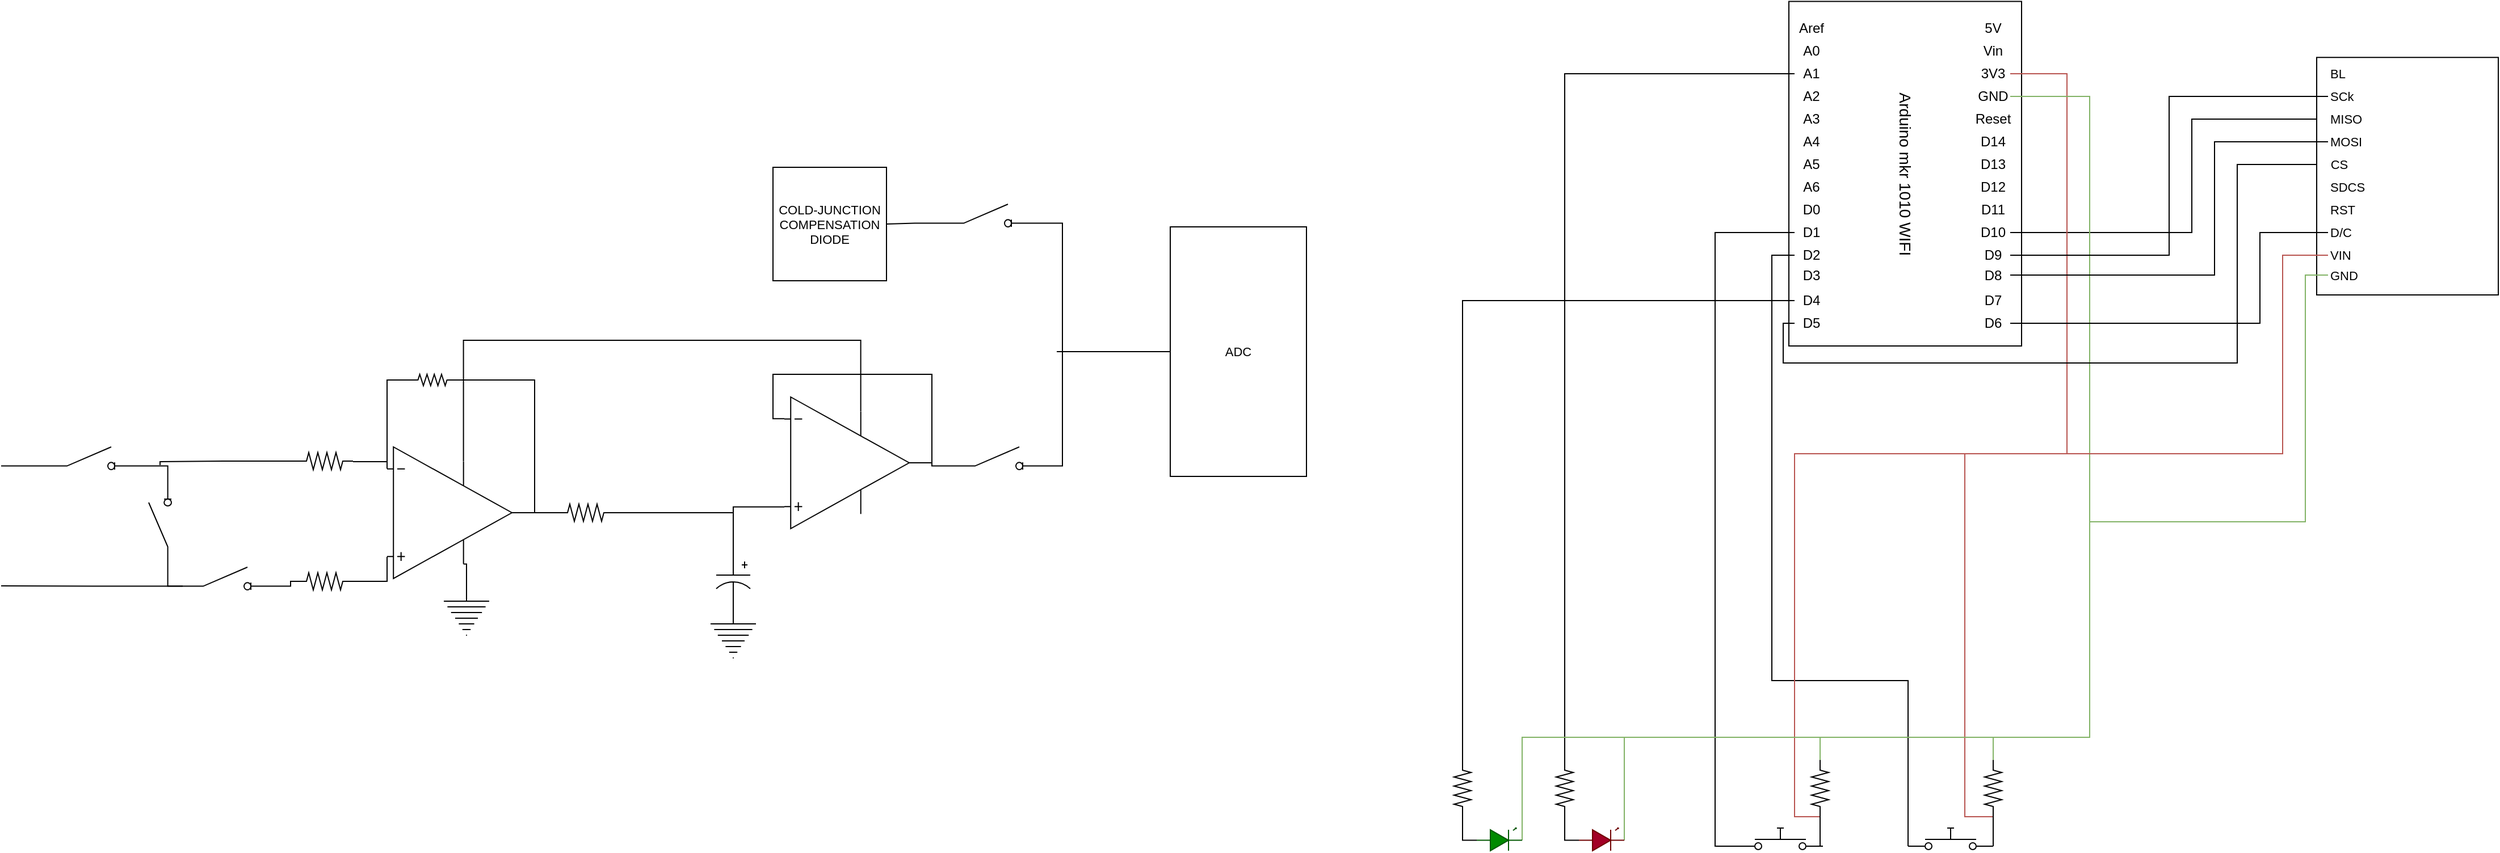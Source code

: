 <mxfile version="24.5.4" type="github">
  <diagram name="Página-1" id="5d95kLvl6dGAR32-FWxD">
    <mxGraphModel dx="2443" dy="603" grid="1" gridSize="10" guides="1" tooltips="1" connect="1" arrows="1" fold="1" page="1" pageScale="1" pageWidth="1169" pageHeight="827" math="0" shadow="0">
      <root>
        <mxCell id="0" />
        <mxCell id="1" parent="0" />
        <mxCell id="rR53AWfGrKb5a4v8AFu8-1" value="&lt;font style=&quot;font-size: 14px;&quot;&gt;Arduino mkr 1010 WIFI&lt;/font&gt;" style="rounded=0;whiteSpace=wrap;html=1;rotation=90;" parent="1" vertex="1">
          <mxGeometry x="425.63" y="70.63" width="303.75" height="205" as="geometry" />
        </mxCell>
        <mxCell id="rR53AWfGrKb5a4v8AFu8-4" value="Aref" style="text;html=1;align=center;verticalAlign=middle;whiteSpace=wrap;rounded=0;" parent="1" vertex="1">
          <mxGeometry x="480" y="40" width="30" height="10" as="geometry" />
        </mxCell>
        <mxCell id="rR53AWfGrKb5a4v8AFu8-6" value="A0" style="text;html=1;align=center;verticalAlign=middle;whiteSpace=wrap;rounded=0;" parent="1" vertex="1">
          <mxGeometry x="480" y="60" width="30" height="10" as="geometry" />
        </mxCell>
        <mxCell id="rR53AWfGrKb5a4v8AFu8-9" value="A1" style="text;html=1;align=center;verticalAlign=middle;whiteSpace=wrap;rounded=0;" parent="1" vertex="1">
          <mxGeometry x="480" y="80" width="30" height="10" as="geometry" />
        </mxCell>
        <mxCell id="rR53AWfGrKb5a4v8AFu8-10" value="A2" style="text;html=1;align=center;verticalAlign=middle;whiteSpace=wrap;rounded=0;" parent="1" vertex="1">
          <mxGeometry x="480" y="100" width="30" height="10" as="geometry" />
        </mxCell>
        <mxCell id="rR53AWfGrKb5a4v8AFu8-11" value="A3" style="text;html=1;align=center;verticalAlign=middle;whiteSpace=wrap;rounded=0;" parent="1" vertex="1">
          <mxGeometry x="480" y="120" width="30" height="10" as="geometry" />
        </mxCell>
        <mxCell id="rR53AWfGrKb5a4v8AFu8-12" value="A4" style="text;html=1;align=center;verticalAlign=middle;whiteSpace=wrap;rounded=0;" parent="1" vertex="1">
          <mxGeometry x="480" y="140" width="30" height="10" as="geometry" />
        </mxCell>
        <mxCell id="rR53AWfGrKb5a4v8AFu8-13" value="A5" style="text;html=1;align=center;verticalAlign=middle;whiteSpace=wrap;rounded=0;" parent="1" vertex="1">
          <mxGeometry x="480" y="160" width="30" height="10" as="geometry" />
        </mxCell>
        <mxCell id="rR53AWfGrKb5a4v8AFu8-14" value="A6" style="text;html=1;align=center;verticalAlign=middle;whiteSpace=wrap;rounded=0;" parent="1" vertex="1">
          <mxGeometry x="480" y="180" width="30" height="10" as="geometry" />
        </mxCell>
        <mxCell id="rR53AWfGrKb5a4v8AFu8-15" value="D0" style="text;html=1;align=center;verticalAlign=middle;whiteSpace=wrap;rounded=0;" parent="1" vertex="1">
          <mxGeometry x="480" y="200" width="30" height="10" as="geometry" />
        </mxCell>
        <mxCell id="rR53AWfGrKb5a4v8AFu8-16" value="D1" style="text;html=1;align=center;verticalAlign=middle;whiteSpace=wrap;rounded=0;" parent="1" vertex="1">
          <mxGeometry x="480" y="220" width="30" height="10" as="geometry" />
        </mxCell>
        <mxCell id="rR53AWfGrKb5a4v8AFu8-17" value="D4" style="text;html=1;align=center;verticalAlign=middle;whiteSpace=wrap;rounded=0;" parent="1" vertex="1">
          <mxGeometry x="480" y="280" width="30" height="10" as="geometry" />
        </mxCell>
        <mxCell id="_qbUHxkLgN3xC-jLI9oE-16" style="edgeStyle=orthogonalEdgeStyle;rounded=0;orthogonalLoop=1;jettySize=auto;html=1;exitX=0;exitY=0.5;exitDx=0;exitDy=0;entryX=0;entryY=0.8;entryDx=0;entryDy=0;strokeColor=default;align=center;verticalAlign=middle;fontFamily=Helvetica;fontSize=11;fontColor=default;labelBackgroundColor=default;endArrow=none;endFill=0;" edge="1" parent="1" source="rR53AWfGrKb5a4v8AFu8-16" target="_qbUHxkLgN3xC-jLI9oE-8">
          <mxGeometry relative="1" as="geometry" />
        </mxCell>
        <mxCell id="rR53AWfGrKb5a4v8AFu8-18" value="D2" style="text;html=1;align=center;verticalAlign=middle;whiteSpace=wrap;rounded=0;" parent="1" vertex="1">
          <mxGeometry x="480" y="240" width="30" height="10" as="geometry" />
        </mxCell>
        <mxCell id="rR53AWfGrKb5a4v8AFu8-19" value="D3" style="text;html=1;align=center;verticalAlign=middle;whiteSpace=wrap;rounded=0;" parent="1" vertex="1">
          <mxGeometry x="480" y="257.5" width="30" height="10" as="geometry" />
        </mxCell>
        <mxCell id="rR53AWfGrKb5a4v8AFu8-22" value="D5" style="text;html=1;align=center;verticalAlign=middle;whiteSpace=wrap;rounded=0;" parent="1" vertex="1">
          <mxGeometry x="480" y="300" width="30" height="10" as="geometry" />
        </mxCell>
        <mxCell id="rR53AWfGrKb5a4v8AFu8-23" value="5V" style="text;html=1;align=center;verticalAlign=middle;whiteSpace=wrap;rounded=0;" parent="1" vertex="1">
          <mxGeometry x="640" y="40" width="30" height="10" as="geometry" />
        </mxCell>
        <mxCell id="rR53AWfGrKb5a4v8AFu8-24" value="Vin" style="text;html=1;align=center;verticalAlign=middle;whiteSpace=wrap;rounded=0;" parent="1" vertex="1">
          <mxGeometry x="640" y="60" width="30" height="10" as="geometry" />
        </mxCell>
        <mxCell id="_qbUHxkLgN3xC-jLI9oE-14" style="edgeStyle=orthogonalEdgeStyle;rounded=0;orthogonalLoop=1;jettySize=auto;html=1;exitX=1;exitY=0.5;exitDx=0;exitDy=0;strokeColor=#b85450;align=center;verticalAlign=middle;fontFamily=Helvetica;fontSize=11;fontColor=default;labelBackgroundColor=default;endArrow=none;endFill=0;fillColor=#f8cecc;" edge="1" parent="1" source="rR53AWfGrKb5a4v8AFu8-25">
          <mxGeometry relative="1" as="geometry">
            <mxPoint x="720" y="120" as="targetPoint" />
            <Array as="points">
              <mxPoint x="720" y="85" />
            </Array>
          </mxGeometry>
        </mxCell>
        <mxCell id="rR53AWfGrKb5a4v8AFu8-25" value="3V3" style="text;html=1;align=center;verticalAlign=middle;whiteSpace=wrap;rounded=0;" parent="1" vertex="1">
          <mxGeometry x="640" y="80" width="30" height="10" as="geometry" />
        </mxCell>
        <mxCell id="rR53AWfGrKb5a4v8AFu8-26" value="GND" style="text;html=1;align=center;verticalAlign=middle;whiteSpace=wrap;rounded=0;" parent="1" vertex="1">
          <mxGeometry x="640" y="100" width="30" height="10" as="geometry" />
        </mxCell>
        <mxCell id="rR53AWfGrKb5a4v8AFu8-27" value="Reset" style="text;html=1;align=center;verticalAlign=middle;whiteSpace=wrap;rounded=0;" parent="1" vertex="1">
          <mxGeometry x="640" y="120" width="30" height="10" as="geometry" />
        </mxCell>
        <mxCell id="rR53AWfGrKb5a4v8AFu8-28" value="D14" style="text;html=1;align=center;verticalAlign=middle;whiteSpace=wrap;rounded=0;" parent="1" vertex="1">
          <mxGeometry x="640" y="140" width="30" height="10" as="geometry" />
        </mxCell>
        <mxCell id="rR53AWfGrKb5a4v8AFu8-29" value="D13" style="text;html=1;align=center;verticalAlign=middle;whiteSpace=wrap;rounded=0;" parent="1" vertex="1">
          <mxGeometry x="640" y="160" width="30" height="10" as="geometry" />
        </mxCell>
        <mxCell id="rR53AWfGrKb5a4v8AFu8-30" value="D12" style="text;html=1;align=center;verticalAlign=middle;whiteSpace=wrap;rounded=0;" parent="1" vertex="1">
          <mxGeometry x="640" y="180" width="30" height="10" as="geometry" />
        </mxCell>
        <mxCell id="rR53AWfGrKb5a4v8AFu8-31" value="D11" style="text;html=1;align=center;verticalAlign=middle;whiteSpace=wrap;rounded=0;" parent="1" vertex="1">
          <mxGeometry x="640" y="200" width="30" height="10" as="geometry" />
        </mxCell>
        <mxCell id="_qbUHxkLgN3xC-jLI9oE-62" style="edgeStyle=orthogonalEdgeStyle;rounded=0;orthogonalLoop=1;jettySize=auto;html=1;exitX=1;exitY=0.5;exitDx=0;exitDy=0;entryX=0;entryY=0.5;entryDx=0;entryDy=0;strokeColor=default;align=center;verticalAlign=middle;fontFamily=Helvetica;fontSize=11;fontColor=default;labelBackgroundColor=default;endArrow=none;endFill=0;" edge="1" parent="1" source="rR53AWfGrKb5a4v8AFu8-32" target="_qbUHxkLgN3xC-jLI9oE-49">
          <mxGeometry relative="1" as="geometry">
            <Array as="points">
              <mxPoint x="830" y="225" />
              <mxPoint x="830" y="125" />
            </Array>
          </mxGeometry>
        </mxCell>
        <mxCell id="rR53AWfGrKb5a4v8AFu8-32" value="D10" style="text;html=1;align=center;verticalAlign=middle;whiteSpace=wrap;rounded=0;" parent="1" vertex="1">
          <mxGeometry x="640" y="220" width="30" height="10" as="geometry" />
        </mxCell>
        <mxCell id="rR53AWfGrKb5a4v8AFu8-34" value="D9" style="text;html=1;align=center;verticalAlign=middle;whiteSpace=wrap;rounded=0;" parent="1" vertex="1">
          <mxGeometry x="640" y="240" width="30" height="10" as="geometry" />
        </mxCell>
        <mxCell id="rR53AWfGrKb5a4v8AFu8-35" value="D6" style="text;html=1;align=center;verticalAlign=middle;whiteSpace=wrap;rounded=0;" parent="1" vertex="1">
          <mxGeometry x="640" y="300" width="30" height="10" as="geometry" />
        </mxCell>
        <mxCell id="rR53AWfGrKb5a4v8AFu8-36" value="D7" style="text;html=1;align=center;verticalAlign=middle;whiteSpace=wrap;rounded=0;" parent="1" vertex="1">
          <mxGeometry x="640" y="280" width="30" height="10" as="geometry" />
        </mxCell>
        <mxCell id="rR53AWfGrKb5a4v8AFu8-37" value="D8" style="text;html=1;align=center;verticalAlign=middle;whiteSpace=wrap;rounded=0;" parent="1" vertex="1">
          <mxGeometry x="640" y="257.5" width="30" height="10" as="geometry" />
        </mxCell>
        <mxCell id="_qbUHxkLgN3xC-jLI9oE-17" style="edgeStyle=orthogonalEdgeStyle;rounded=0;orthogonalLoop=1;jettySize=auto;html=1;exitX=0;exitY=0.8;exitDx=0;exitDy=0;entryX=0;entryY=0.5;entryDx=0;entryDy=0;strokeColor=default;align=center;verticalAlign=middle;fontFamily=Helvetica;fontSize=11;fontColor=default;labelBackgroundColor=default;endArrow=none;endFill=0;" edge="1" parent="1" source="_qbUHxkLgN3xC-jLI9oE-2" target="rR53AWfGrKb5a4v8AFu8-18">
          <mxGeometry relative="1" as="geometry">
            <Array as="points">
              <mxPoint x="580" y="620" />
              <mxPoint x="460" y="620" />
              <mxPoint x="460" y="245" />
            </Array>
          </mxGeometry>
        </mxCell>
        <mxCell id="_qbUHxkLgN3xC-jLI9oE-2" value="" style="html=1;shape=mxgraph.electrical.electro-mechanical.pushbutton;aspect=fixed;elSwitchState=off;" vertex="1" parent="1">
          <mxGeometry x="580" y="750" width="75" height="20" as="geometry" />
        </mxCell>
        <mxCell id="_qbUHxkLgN3xC-jLI9oE-12" style="edgeStyle=orthogonalEdgeStyle;rounded=0;orthogonalLoop=1;jettySize=auto;html=1;exitX=0;exitY=0.5;exitDx=0;exitDy=0;exitPerimeter=0;strokeColor=#82b366;align=center;verticalAlign=middle;fontFamily=Helvetica;fontSize=11;fontColor=default;labelBackgroundColor=default;endArrow=none;endFill=0;fillColor=#d5e8d4;" edge="1" parent="1" source="_qbUHxkLgN3xC-jLI9oE-3">
          <mxGeometry relative="1" as="geometry">
            <mxPoint x="655" y="670" as="targetPoint" />
          </mxGeometry>
        </mxCell>
        <mxCell id="_qbUHxkLgN3xC-jLI9oE-15" style="edgeStyle=orthogonalEdgeStyle;rounded=0;orthogonalLoop=1;jettySize=auto;html=1;exitX=1;exitY=0.5;exitDx=0;exitDy=0;exitPerimeter=0;strokeColor=#b85450;align=center;verticalAlign=middle;fontFamily=Helvetica;fontSize=11;fontColor=default;labelBackgroundColor=default;endArrow=none;endFill=0;fillColor=#f8cecc;" edge="1" parent="1" source="_qbUHxkLgN3xC-jLI9oE-3">
          <mxGeometry relative="1" as="geometry">
            <mxPoint x="620" y="420" as="targetPoint" />
            <Array as="points">
              <mxPoint x="630" y="740" />
              <mxPoint x="630" y="420" />
            </Array>
          </mxGeometry>
        </mxCell>
        <mxCell id="_qbUHxkLgN3xC-jLI9oE-3" value="" style="pointerEvents=1;verticalLabelPosition=bottom;shadow=0;dashed=0;align=center;html=1;verticalAlign=top;shape=mxgraph.electrical.resistors.resistor_2;direction=south;" vertex="1" parent="1">
          <mxGeometry x="647.5" y="690" width="15" height="50" as="geometry" />
        </mxCell>
        <mxCell id="_qbUHxkLgN3xC-jLI9oE-4" style="edgeStyle=orthogonalEdgeStyle;rounded=0;orthogonalLoop=1;jettySize=auto;html=1;exitX=1;exitY=0.8;exitDx=0;exitDy=0;entryX=1;entryY=0.5;entryDx=0;entryDy=0;entryPerimeter=0;endArrow=none;endFill=0;" edge="1" parent="1" source="_qbUHxkLgN3xC-jLI9oE-2" target="_qbUHxkLgN3xC-jLI9oE-3">
          <mxGeometry relative="1" as="geometry" />
        </mxCell>
        <mxCell id="_qbUHxkLgN3xC-jLI9oE-5" style="edgeStyle=orthogonalEdgeStyle;rounded=0;orthogonalLoop=1;jettySize=auto;html=1;exitX=1;exitY=0.5;exitDx=0;exitDy=0;strokeColor=#82b366;align=center;verticalAlign=middle;fontFamily=Helvetica;fontSize=11;fontColor=default;labelBackgroundColor=default;endArrow=none;endFill=0;fillColor=#d5e8d4;entryX=0;entryY=0.5;entryDx=0;entryDy=0;entryPerimeter=0;" edge="1" parent="1" source="rR53AWfGrKb5a4v8AFu8-26" target="_qbUHxkLgN3xC-jLI9oE-9">
          <mxGeometry relative="1" as="geometry">
            <mxPoint x="655" y="700" as="targetPoint" />
            <Array as="points">
              <mxPoint x="740" y="105" />
              <mxPoint x="740" y="670" />
              <mxPoint x="503" y="670" />
            </Array>
          </mxGeometry>
        </mxCell>
        <mxCell id="_qbUHxkLgN3xC-jLI9oE-8" value="" style="html=1;shape=mxgraph.electrical.electro-mechanical.pushbutton;aspect=fixed;elSwitchState=off;" vertex="1" parent="1">
          <mxGeometry x="430" y="750" width="75" height="20" as="geometry" />
        </mxCell>
        <mxCell id="_qbUHxkLgN3xC-jLI9oE-13" style="edgeStyle=orthogonalEdgeStyle;rounded=0;orthogonalLoop=1;jettySize=auto;html=1;exitX=1;exitY=0.5;exitDx=0;exitDy=0;exitPerimeter=0;strokeColor=#b85450;align=center;verticalAlign=middle;fontFamily=Helvetica;fontSize=11;fontColor=default;labelBackgroundColor=default;endArrow=none;endFill=0;fillColor=#f8cecc;" edge="1" parent="1" source="_qbUHxkLgN3xC-jLI9oE-9">
          <mxGeometry relative="1" as="geometry">
            <mxPoint x="720" y="120" as="targetPoint" />
            <Array as="points">
              <mxPoint x="480" y="740" />
              <mxPoint x="480" y="420" />
              <mxPoint x="720" y="420" />
            </Array>
          </mxGeometry>
        </mxCell>
        <mxCell id="_qbUHxkLgN3xC-jLI9oE-9" value="" style="pointerEvents=1;verticalLabelPosition=bottom;shadow=0;dashed=0;align=center;html=1;verticalAlign=top;shape=mxgraph.electrical.resistors.resistor_2;direction=south;" vertex="1" parent="1">
          <mxGeometry x="495" y="690" width="15" height="50" as="geometry" />
        </mxCell>
        <mxCell id="_qbUHxkLgN3xC-jLI9oE-10" style="edgeStyle=orthogonalEdgeStyle;rounded=0;orthogonalLoop=1;jettySize=auto;html=1;exitX=1;exitY=0.8;exitDx=0;exitDy=0;entryX=1;entryY=0.5;entryDx=0;entryDy=0;entryPerimeter=0;endArrow=none;endFill=0;" edge="1" parent="1" source="_qbUHxkLgN3xC-jLI9oE-8" target="_qbUHxkLgN3xC-jLI9oE-9">
          <mxGeometry relative="1" as="geometry" />
        </mxCell>
        <mxCell id="_qbUHxkLgN3xC-jLI9oE-21" style="edgeStyle=orthogonalEdgeStyle;rounded=0;orthogonalLoop=1;jettySize=auto;html=1;exitX=1;exitY=0.54;exitDx=0;exitDy=0;exitPerimeter=0;strokeColor=#82b366;align=center;verticalAlign=middle;fontFamily=Helvetica;fontSize=11;fontColor=default;labelBackgroundColor=default;endArrow=none;endFill=0;fillColor=#d5e8d4;" edge="1" parent="1" source="_qbUHxkLgN3xC-jLI9oE-18">
          <mxGeometry relative="1" as="geometry">
            <mxPoint x="510" y="670" as="targetPoint" />
            <Array as="points">
              <mxPoint x="330" y="670" />
            </Array>
          </mxGeometry>
        </mxCell>
        <mxCell id="_qbUHxkLgN3xC-jLI9oE-18" value="" style="verticalLabelPosition=bottom;shadow=0;dashed=0;align=center;html=1;verticalAlign=top;shape=mxgraph.electrical.opto_electronics.led_1;pointerEvents=1;fontFamily=Helvetica;fontSize=11;fontColor=#ffffff;labelBackgroundColor=default;fillColor=#a20025;strokeColor=#6F0000;" vertex="1" parent="1">
          <mxGeometry x="290" y="750" width="40" height="20" as="geometry" />
        </mxCell>
        <mxCell id="_qbUHxkLgN3xC-jLI9oE-19" value="" style="pointerEvents=1;verticalLabelPosition=bottom;shadow=0;dashed=0;align=center;html=1;verticalAlign=top;shape=mxgraph.electrical.resistors.resistor_2;direction=south;" vertex="1" parent="1">
          <mxGeometry x="270" y="690" width="15" height="50" as="geometry" />
        </mxCell>
        <mxCell id="_qbUHxkLgN3xC-jLI9oE-20" style="edgeStyle=orthogonalEdgeStyle;rounded=0;orthogonalLoop=1;jettySize=auto;html=1;exitX=0;exitY=0.54;exitDx=0;exitDy=0;exitPerimeter=0;entryX=1;entryY=0.5;entryDx=0;entryDy=0;entryPerimeter=0;strokeColor=default;align=center;verticalAlign=middle;fontFamily=Helvetica;fontSize=11;fontColor=default;labelBackgroundColor=default;endArrow=none;endFill=0;" edge="1" parent="1" source="_qbUHxkLgN3xC-jLI9oE-18" target="_qbUHxkLgN3xC-jLI9oE-19">
          <mxGeometry relative="1" as="geometry" />
        </mxCell>
        <mxCell id="_qbUHxkLgN3xC-jLI9oE-22" style="edgeStyle=orthogonalEdgeStyle;rounded=0;orthogonalLoop=1;jettySize=auto;html=1;exitX=0;exitY=0.5;exitDx=0;exitDy=0;entryX=0;entryY=0.5;entryDx=0;entryDy=0;entryPerimeter=0;strokeColor=default;align=center;verticalAlign=middle;fontFamily=Helvetica;fontSize=11;fontColor=default;labelBackgroundColor=default;endArrow=none;endFill=0;" edge="1" parent="1" source="rR53AWfGrKb5a4v8AFu8-9" target="_qbUHxkLgN3xC-jLI9oE-19">
          <mxGeometry relative="1" as="geometry" />
        </mxCell>
        <mxCell id="_qbUHxkLgN3xC-jLI9oE-26" style="edgeStyle=orthogonalEdgeStyle;rounded=0;orthogonalLoop=1;jettySize=auto;html=1;exitX=1;exitY=0.54;exitDx=0;exitDy=0;exitPerimeter=0;strokeColor=#82b366;align=center;verticalAlign=middle;fontFamily=Helvetica;fontSize=11;fontColor=default;labelBackgroundColor=default;endArrow=none;endFill=0;fillColor=#d5e8d4;" edge="1" parent="1" source="_qbUHxkLgN3xC-jLI9oE-23">
          <mxGeometry relative="1" as="geometry">
            <mxPoint x="330" y="670" as="targetPoint" />
            <Array as="points">
              <mxPoint x="240" y="670" />
            </Array>
          </mxGeometry>
        </mxCell>
        <mxCell id="_qbUHxkLgN3xC-jLI9oE-23" value="" style="verticalLabelPosition=bottom;shadow=0;dashed=0;align=center;html=1;verticalAlign=top;shape=mxgraph.electrical.opto_electronics.led_1;pointerEvents=1;fontFamily=Helvetica;fontSize=11;fontColor=#ffffff;labelBackgroundColor=default;fillColor=#008a00;strokeColor=#005700;" vertex="1" parent="1">
          <mxGeometry x="200" y="750" width="40" height="20" as="geometry" />
        </mxCell>
        <mxCell id="_qbUHxkLgN3xC-jLI9oE-27" style="edgeStyle=orthogonalEdgeStyle;rounded=0;orthogonalLoop=1;jettySize=auto;html=1;exitX=0;exitY=0.5;exitDx=0;exitDy=0;exitPerimeter=0;entryX=0;entryY=0.5;entryDx=0;entryDy=0;strokeColor=default;align=center;verticalAlign=middle;fontFamily=Helvetica;fontSize=11;fontColor=default;labelBackgroundColor=default;endArrow=none;endFill=0;" edge="1" parent="1" source="_qbUHxkLgN3xC-jLI9oE-24" target="rR53AWfGrKb5a4v8AFu8-17">
          <mxGeometry relative="1" as="geometry">
            <Array as="points">
              <mxPoint x="187" y="285" />
            </Array>
          </mxGeometry>
        </mxCell>
        <mxCell id="_qbUHxkLgN3xC-jLI9oE-24" value="" style="pointerEvents=1;verticalLabelPosition=bottom;shadow=0;dashed=0;align=center;html=1;verticalAlign=top;shape=mxgraph.electrical.resistors.resistor_2;direction=south;" vertex="1" parent="1">
          <mxGeometry x="180" y="690" width="15" height="50" as="geometry" />
        </mxCell>
        <mxCell id="_qbUHxkLgN3xC-jLI9oE-25" style="edgeStyle=orthogonalEdgeStyle;rounded=0;orthogonalLoop=1;jettySize=auto;html=1;exitX=0;exitY=0.54;exitDx=0;exitDy=0;exitPerimeter=0;entryX=1;entryY=0.5;entryDx=0;entryDy=0;entryPerimeter=0;strokeColor=default;align=center;verticalAlign=middle;fontFamily=Helvetica;fontSize=11;fontColor=default;labelBackgroundColor=default;endArrow=none;endFill=0;" edge="1" parent="1" source="_qbUHxkLgN3xC-jLI9oE-23" target="_qbUHxkLgN3xC-jLI9oE-24">
          <mxGeometry relative="1" as="geometry" />
        </mxCell>
        <mxCell id="_qbUHxkLgN3xC-jLI9oE-28" value="" style="rounded=0;whiteSpace=wrap;html=1;fontFamily=Helvetica;fontSize=11;fontColor=default;labelBackgroundColor=default;align=left;" vertex="1" parent="1">
          <mxGeometry x="940" y="70.63" width="160" height="209.37" as="geometry" />
        </mxCell>
        <mxCell id="_qbUHxkLgN3xC-jLI9oE-29" value="BL" style="text;html=1;align=left;verticalAlign=middle;whiteSpace=wrap;rounded=0;fontFamily=Helvetica;fontSize=11;fontColor=default;labelBackgroundColor=default;" vertex="1" parent="1">
          <mxGeometry x="950" y="80" width="40" height="10" as="geometry" />
        </mxCell>
        <mxCell id="_qbUHxkLgN3xC-jLI9oE-65" style="edgeStyle=orthogonalEdgeStyle;rounded=0;orthogonalLoop=1;jettySize=auto;html=1;exitX=0;exitY=0.5;exitDx=0;exitDy=0;entryX=1;entryY=0.5;entryDx=0;entryDy=0;strokeColor=default;align=center;verticalAlign=middle;fontFamily=Helvetica;fontSize=11;fontColor=default;labelBackgroundColor=default;endArrow=none;endFill=0;" edge="1" parent="1" source="_qbUHxkLgN3xC-jLI9oE-45" target="rR53AWfGrKb5a4v8AFu8-35">
          <mxGeometry relative="1" as="geometry">
            <Array as="points">
              <mxPoint x="890" y="225" />
              <mxPoint x="890" y="305" />
            </Array>
          </mxGeometry>
        </mxCell>
        <mxCell id="_qbUHxkLgN3xC-jLI9oE-45" value="D/C" style="text;html=1;align=left;verticalAlign=middle;whiteSpace=wrap;rounded=0;fontFamily=Helvetica;fontSize=11;fontColor=default;labelBackgroundColor=default;" vertex="1" parent="1">
          <mxGeometry x="950" y="220" width="40" height="10" as="geometry" />
        </mxCell>
        <mxCell id="_qbUHxkLgN3xC-jLI9oE-64" style="edgeStyle=orthogonalEdgeStyle;rounded=0;orthogonalLoop=1;jettySize=auto;html=1;exitX=0;exitY=0.5;exitDx=0;exitDy=0;entryX=0;entryY=0.5;entryDx=0;entryDy=0;strokeColor=default;align=center;verticalAlign=middle;fontFamily=Helvetica;fontSize=11;fontColor=default;labelBackgroundColor=default;endArrow=none;endFill=0;" edge="1" parent="1" source="_qbUHxkLgN3xC-jLI9oE-46" target="rR53AWfGrKb5a4v8AFu8-22">
          <mxGeometry relative="1" as="geometry">
            <Array as="points">
              <mxPoint x="870" y="165" />
              <mxPoint x="870" y="340" />
              <mxPoint x="470" y="340" />
              <mxPoint x="470" y="305" />
            </Array>
          </mxGeometry>
        </mxCell>
        <mxCell id="_qbUHxkLgN3xC-jLI9oE-46" value="CS" style="text;html=1;align=center;verticalAlign=middle;whiteSpace=wrap;rounded=0;fontFamily=Helvetica;fontSize=11;fontColor=default;labelBackgroundColor=default;" vertex="1" parent="1">
          <mxGeometry x="940" y="160" width="40" height="10" as="geometry" />
        </mxCell>
        <mxCell id="_qbUHxkLgN3xC-jLI9oE-61" style="edgeStyle=orthogonalEdgeStyle;rounded=0;orthogonalLoop=1;jettySize=auto;html=1;exitX=0;exitY=0.5;exitDx=0;exitDy=0;entryX=1;entryY=0.5;entryDx=0;entryDy=0;strokeColor=default;align=center;verticalAlign=middle;fontFamily=Helvetica;fontSize=11;fontColor=default;labelBackgroundColor=default;endArrow=none;endFill=0;" edge="1" parent="1" source="_qbUHxkLgN3xC-jLI9oE-47" target="rR53AWfGrKb5a4v8AFu8-34">
          <mxGeometry relative="1" as="geometry" />
        </mxCell>
        <mxCell id="_qbUHxkLgN3xC-jLI9oE-47" value="SCk" style="text;html=1;align=left;verticalAlign=middle;whiteSpace=wrap;rounded=0;fontFamily=Helvetica;fontSize=11;fontColor=default;labelBackgroundColor=default;" vertex="1" parent="1">
          <mxGeometry x="950" y="100" width="40" height="10" as="geometry" />
        </mxCell>
        <mxCell id="_qbUHxkLgN3xC-jLI9oE-66" style="edgeStyle=orthogonalEdgeStyle;rounded=0;orthogonalLoop=1;jettySize=auto;html=1;exitX=0;exitY=0.5;exitDx=0;exitDy=0;strokeColor=#b85450;align=center;verticalAlign=middle;fontFamily=Helvetica;fontSize=11;fontColor=default;labelBackgroundColor=default;endArrow=none;endFill=0;fillColor=#f8cecc;" edge="1" parent="1" source="_qbUHxkLgN3xC-jLI9oE-48">
          <mxGeometry relative="1" as="geometry">
            <mxPoint x="720" y="420" as="targetPoint" />
            <Array as="points">
              <mxPoint x="910" y="245" />
              <mxPoint x="910" y="420" />
            </Array>
          </mxGeometry>
        </mxCell>
        <mxCell id="_qbUHxkLgN3xC-jLI9oE-48" value="VIN" style="text;html=1;align=left;verticalAlign=middle;whiteSpace=wrap;rounded=0;fontFamily=Helvetica;fontSize=11;fontColor=default;labelBackgroundColor=default;" vertex="1" parent="1">
          <mxGeometry x="950" y="240" width="40" height="10" as="geometry" />
        </mxCell>
        <mxCell id="_qbUHxkLgN3xC-jLI9oE-49" value="MISO" style="text;html=1;align=left;verticalAlign=middle;whiteSpace=wrap;rounded=0;fontFamily=Helvetica;fontSize=11;fontColor=default;labelBackgroundColor=default;" vertex="1" parent="1">
          <mxGeometry x="950" y="120" width="40" height="10" as="geometry" />
        </mxCell>
        <mxCell id="_qbUHxkLgN3xC-jLI9oE-67" style="edgeStyle=orthogonalEdgeStyle;rounded=0;orthogonalLoop=1;jettySize=auto;html=1;exitX=0;exitY=0.5;exitDx=0;exitDy=0;strokeColor=#82b366;align=center;verticalAlign=middle;fontFamily=Helvetica;fontSize=11;fontColor=default;labelBackgroundColor=default;endArrow=none;endFill=0;fillColor=#d5e8d4;" edge="1" parent="1" source="_qbUHxkLgN3xC-jLI9oE-50">
          <mxGeometry relative="1" as="geometry">
            <mxPoint x="740" y="480" as="targetPoint" />
            <Array as="points">
              <mxPoint x="930" y="263" />
              <mxPoint x="930" y="480" />
            </Array>
          </mxGeometry>
        </mxCell>
        <mxCell id="_qbUHxkLgN3xC-jLI9oE-50" value="GND" style="text;html=1;align=left;verticalAlign=middle;whiteSpace=wrap;rounded=0;fontFamily=Helvetica;fontSize=11;fontColor=default;labelBackgroundColor=default;" vertex="1" parent="1">
          <mxGeometry x="950" y="257.5" width="40" height="10" as="geometry" />
        </mxCell>
        <mxCell id="_qbUHxkLgN3xC-jLI9oE-63" style="edgeStyle=orthogonalEdgeStyle;rounded=0;orthogonalLoop=1;jettySize=auto;html=1;exitX=0;exitY=0.5;exitDx=0;exitDy=0;entryX=1;entryY=0.5;entryDx=0;entryDy=0;strokeColor=default;align=center;verticalAlign=middle;fontFamily=Helvetica;fontSize=11;fontColor=default;labelBackgroundColor=default;endArrow=none;endFill=0;" edge="1" parent="1" source="_qbUHxkLgN3xC-jLI9oE-51" target="rR53AWfGrKb5a4v8AFu8-37">
          <mxGeometry relative="1" as="geometry">
            <Array as="points">
              <mxPoint x="850" y="145" />
              <mxPoint x="850" y="263" />
            </Array>
          </mxGeometry>
        </mxCell>
        <mxCell id="_qbUHxkLgN3xC-jLI9oE-51" value="MOSI" style="text;html=1;align=left;verticalAlign=middle;whiteSpace=wrap;rounded=0;fontFamily=Helvetica;fontSize=11;fontColor=default;labelBackgroundColor=default;" vertex="1" parent="1">
          <mxGeometry x="950" y="140" width="40" height="10" as="geometry" />
        </mxCell>
        <mxCell id="_qbUHxkLgN3xC-jLI9oE-52" value="SDCS" style="text;html=1;align=left;verticalAlign=middle;whiteSpace=wrap;rounded=0;fontFamily=Helvetica;fontSize=11;fontColor=default;labelBackgroundColor=default;" vertex="1" parent="1">
          <mxGeometry x="950" y="180" width="40" height="10" as="geometry" />
        </mxCell>
        <mxCell id="_qbUHxkLgN3xC-jLI9oE-53" value="RST" style="text;html=1;align=left;verticalAlign=middle;whiteSpace=wrap;rounded=0;fontFamily=Helvetica;fontSize=11;fontColor=default;labelBackgroundColor=default;" vertex="1" parent="1">
          <mxGeometry x="950" y="200" width="40" height="10" as="geometry" />
        </mxCell>
        <mxCell id="_qbUHxkLgN3xC-jLI9oE-186" style="edgeStyle=orthogonalEdgeStyle;rounded=0;orthogonalLoop=1;jettySize=auto;html=1;exitX=1;exitY=0.84;exitDx=0;exitDy=0;entryX=1;entryY=0.84;entryDx=0;entryDy=0;strokeColor=default;align=center;verticalAlign=middle;fontFamily=Helvetica;fontSize=11;fontColor=default;labelBackgroundColor=default;endArrow=none;endFill=0;" edge="1" parent="1" source="_qbUHxkLgN3xC-jLI9oE-181" target="_qbUHxkLgN3xC-jLI9oE-185">
          <mxGeometry relative="1" as="geometry">
            <Array as="points">
              <mxPoint x="-953" y="431" />
            </Array>
          </mxGeometry>
        </mxCell>
        <mxCell id="_qbUHxkLgN3xC-jLI9oE-191" style="edgeStyle=orthogonalEdgeStyle;rounded=0;orthogonalLoop=1;jettySize=auto;html=1;exitX=0;exitY=0.84;exitDx=0;exitDy=0;strokeColor=default;align=center;verticalAlign=middle;fontFamily=Helvetica;fontSize=11;fontColor=default;labelBackgroundColor=default;endArrow=none;endFill=0;" edge="1" parent="1" source="_qbUHxkLgN3xC-jLI9oE-181">
          <mxGeometry relative="1" as="geometry">
            <mxPoint x="-1100" y="430.762" as="targetPoint" />
          </mxGeometry>
        </mxCell>
        <mxCell id="_qbUHxkLgN3xC-jLI9oE-181" value="" style="html=1;shape=mxgraph.electrical.electro-mechanical.switchDisconnector;aspect=fixed;elSwitchState=off;fontFamily=Helvetica;fontSize=11;fontColor=default;labelBackgroundColor=default;" vertex="1" parent="1">
          <mxGeometry x="-1060" y="414" width="75" height="20" as="geometry" />
        </mxCell>
        <mxCell id="_qbUHxkLgN3xC-jLI9oE-190" style="edgeStyle=orthogonalEdgeStyle;rounded=0;orthogonalLoop=1;jettySize=auto;html=1;exitX=0;exitY=0.84;exitDx=0;exitDy=0;strokeColor=default;align=center;verticalAlign=middle;fontFamily=Helvetica;fontSize=11;fontColor=default;labelBackgroundColor=default;endArrow=none;endFill=0;" edge="1" parent="1" source="_qbUHxkLgN3xC-jLI9oE-182">
          <mxGeometry relative="1" as="geometry">
            <mxPoint x="-1100" y="536.476" as="targetPoint" />
          </mxGeometry>
        </mxCell>
        <mxCell id="_qbUHxkLgN3xC-jLI9oE-194" style="edgeStyle=orthogonalEdgeStyle;rounded=0;orthogonalLoop=1;jettySize=auto;html=1;exitX=1;exitY=0.84;exitDx=0;exitDy=0;strokeColor=default;align=center;verticalAlign=middle;fontFamily=Helvetica;fontSize=11;fontColor=default;labelBackgroundColor=default;endArrow=none;endFill=0;" edge="1" parent="1" source="_qbUHxkLgN3xC-jLI9oE-182" target="_qbUHxkLgN3xC-jLI9oE-188">
          <mxGeometry relative="1" as="geometry" />
        </mxCell>
        <mxCell id="_qbUHxkLgN3xC-jLI9oE-182" value="" style="html=1;shape=mxgraph.electrical.electro-mechanical.switchDisconnector;aspect=fixed;elSwitchState=off;fontFamily=Helvetica;fontSize=11;fontColor=default;labelBackgroundColor=default;" vertex="1" parent="1">
          <mxGeometry x="-940" y="520" width="75" height="20" as="geometry" />
        </mxCell>
        <mxCell id="_qbUHxkLgN3xC-jLI9oE-189" style="edgeStyle=orthogonalEdgeStyle;rounded=0;orthogonalLoop=1;jettySize=auto;html=1;exitX=0;exitY=0.84;exitDx=0;exitDy=0;entryX=0;entryY=0.84;entryDx=0;entryDy=0;strokeColor=default;align=center;verticalAlign=middle;fontFamily=Helvetica;fontSize=11;fontColor=default;labelBackgroundColor=default;endArrow=none;endFill=0;" edge="1" parent="1" source="_qbUHxkLgN3xC-jLI9oE-185" target="_qbUHxkLgN3xC-jLI9oE-182">
          <mxGeometry relative="1" as="geometry">
            <Array as="points">
              <mxPoint x="-953" y="537" />
            </Array>
          </mxGeometry>
        </mxCell>
        <mxCell id="_qbUHxkLgN3xC-jLI9oE-185" value="" style="html=1;shape=mxgraph.electrical.electro-mechanical.switchDisconnector;aspect=fixed;elSwitchState=off;fontFamily=Helvetica;fontSize=11;fontColor=default;labelBackgroundColor=default;direction=north;" vertex="1" parent="1">
          <mxGeometry x="-970" y="445" width="20" height="75" as="geometry" />
        </mxCell>
        <mxCell id="_qbUHxkLgN3xC-jLI9oE-188" value="" style="pointerEvents=1;verticalLabelPosition=bottom;shadow=0;dashed=0;align=center;html=1;verticalAlign=top;shape=mxgraph.electrical.resistors.resistor_2;direction=west;" vertex="1" parent="1">
          <mxGeometry x="-840" y="525" width="50" height="15" as="geometry" />
        </mxCell>
        <mxCell id="_qbUHxkLgN3xC-jLI9oE-197" style="edgeStyle=orthogonalEdgeStyle;rounded=0;orthogonalLoop=1;jettySize=auto;html=1;exitX=1;exitY=0.5;exitDx=0;exitDy=0;exitPerimeter=0;strokeColor=default;align=center;verticalAlign=middle;fontFamily=Helvetica;fontSize=11;fontColor=default;labelBackgroundColor=default;endArrow=none;endFill=0;" edge="1" parent="1" source="_qbUHxkLgN3xC-jLI9oE-195">
          <mxGeometry relative="1" as="geometry">
            <mxPoint x="-960" y="430" as="targetPoint" />
            <Array as="points">
              <mxPoint x="-904" y="427" />
              <mxPoint x="-950" y="427" />
            </Array>
          </mxGeometry>
        </mxCell>
        <mxCell id="_qbUHxkLgN3xC-jLI9oE-195" value="" style="pointerEvents=1;verticalLabelPosition=bottom;shadow=0;dashed=0;align=center;html=1;verticalAlign=top;shape=mxgraph.electrical.resistors.resistor_2;direction=west;" vertex="1" parent="1">
          <mxGeometry x="-840" y="419" width="50" height="15" as="geometry" />
        </mxCell>
        <mxCell id="_qbUHxkLgN3xC-jLI9oE-198" value="" style="verticalLabelPosition=bottom;shadow=0;dashed=0;align=center;html=1;verticalAlign=top;shape=mxgraph.electrical.abstract.operational_amp_1;fontFamily=Helvetica;fontSize=11;fontColor=default;labelBackgroundColor=default;" vertex="1" parent="1">
          <mxGeometry x="-760" y="414" width="110" height="116" as="geometry" />
        </mxCell>
        <mxCell id="_qbUHxkLgN3xC-jLI9oE-199" style="edgeStyle=orthogonalEdgeStyle;rounded=0;orthogonalLoop=1;jettySize=auto;html=1;entryX=0;entryY=0.165;entryDx=0;entryDy=0;entryPerimeter=0;strokeColor=default;align=center;verticalAlign=middle;fontFamily=Helvetica;fontSize=11;fontColor=default;labelBackgroundColor=default;endArrow=none;endFill=0;" edge="1" parent="1" target="_qbUHxkLgN3xC-jLI9oE-198">
          <mxGeometry relative="1" as="geometry">
            <mxPoint x="-790" y="427" as="sourcePoint" />
            <Array as="points">
              <mxPoint x="-760" y="427" />
            </Array>
          </mxGeometry>
        </mxCell>
        <mxCell id="_qbUHxkLgN3xC-jLI9oE-200" style="edgeStyle=orthogonalEdgeStyle;rounded=0;orthogonalLoop=1;jettySize=auto;html=1;exitX=0;exitY=0.5;exitDx=0;exitDy=0;exitPerimeter=0;entryX=0;entryY=0.835;entryDx=0;entryDy=0;entryPerimeter=0;strokeColor=default;align=center;verticalAlign=middle;fontFamily=Helvetica;fontSize=11;fontColor=default;labelBackgroundColor=default;endArrow=none;endFill=0;" edge="1" parent="1" source="_qbUHxkLgN3xC-jLI9oE-188" target="_qbUHxkLgN3xC-jLI9oE-198">
          <mxGeometry relative="1" as="geometry" />
        </mxCell>
        <mxCell id="_qbUHxkLgN3xC-jLI9oE-201" value="" style="pointerEvents=1;verticalLabelPosition=bottom;shadow=0;dashed=0;align=center;html=1;verticalAlign=top;shape=mxgraph.electrical.signal_sources.protective_earth;fontFamily=Helvetica;fontSize=11;fontColor=default;labelBackgroundColor=default;" vertex="1" parent="1">
          <mxGeometry x="-710" y="540" width="40" height="40" as="geometry" />
        </mxCell>
        <mxCell id="_qbUHxkLgN3xC-jLI9oE-202" style="edgeStyle=orthogonalEdgeStyle;rounded=0;orthogonalLoop=1;jettySize=auto;html=1;exitX=0.612;exitY=0.89;exitDx=0;exitDy=0;exitPerimeter=0;entryX=0.5;entryY=0;entryDx=0;entryDy=0;entryPerimeter=0;strokeColor=default;align=center;verticalAlign=middle;fontFamily=Helvetica;fontSize=11;fontColor=default;labelBackgroundColor=default;endArrow=none;endFill=0;" edge="1" parent="1" source="_qbUHxkLgN3xC-jLI9oE-198" target="_qbUHxkLgN3xC-jLI9oE-201">
          <mxGeometry relative="1" as="geometry" />
        </mxCell>
        <mxCell id="_qbUHxkLgN3xC-jLI9oE-204" value="" style="pointerEvents=1;verticalLabelPosition=bottom;shadow=0;dashed=0;align=center;html=1;verticalAlign=top;shape=mxgraph.electrical.resistors.resistor_2;fontFamily=Helvetica;fontSize=11;fontColor=default;labelBackgroundColor=default;" vertex="1" parent="1">
          <mxGeometry x="-740" y="350" width="40" height="10" as="geometry" />
        </mxCell>
        <mxCell id="_qbUHxkLgN3xC-jLI9oE-205" style="edgeStyle=orthogonalEdgeStyle;rounded=0;orthogonalLoop=1;jettySize=auto;html=1;exitX=0;exitY=0.165;exitDx=0;exitDy=0;exitPerimeter=0;entryX=0;entryY=0.5;entryDx=0;entryDy=0;entryPerimeter=0;strokeColor=default;align=center;verticalAlign=middle;fontFamily=Helvetica;fontSize=11;fontColor=default;labelBackgroundColor=default;endArrow=none;endFill=0;" edge="1" parent="1" source="_qbUHxkLgN3xC-jLI9oE-198" target="_qbUHxkLgN3xC-jLI9oE-204">
          <mxGeometry relative="1" as="geometry">
            <Array as="points">
              <mxPoint x="-760" y="355" />
            </Array>
          </mxGeometry>
        </mxCell>
        <mxCell id="_qbUHxkLgN3xC-jLI9oE-206" style="edgeStyle=orthogonalEdgeStyle;rounded=0;orthogonalLoop=1;jettySize=auto;html=1;exitX=1;exitY=0.5;exitDx=0;exitDy=0;exitPerimeter=0;entryX=1;entryY=0.5;entryDx=0;entryDy=0;entryPerimeter=0;strokeColor=default;align=center;verticalAlign=middle;fontFamily=Helvetica;fontSize=11;fontColor=default;labelBackgroundColor=default;endArrow=none;endFill=0;" edge="1" parent="1" source="_qbUHxkLgN3xC-jLI9oE-198" target="_qbUHxkLgN3xC-jLI9oE-204">
          <mxGeometry relative="1" as="geometry" />
        </mxCell>
        <mxCell id="_qbUHxkLgN3xC-jLI9oE-209" style="edgeStyle=orthogonalEdgeStyle;rounded=0;orthogonalLoop=1;jettySize=auto;html=1;exitX=0;exitY=0.5;exitDx=0;exitDy=0;exitPerimeter=0;strokeColor=default;align=center;verticalAlign=middle;fontFamily=Helvetica;fontSize=11;fontColor=default;labelBackgroundColor=default;endArrow=none;endFill=0;" edge="1" parent="1" source="_qbUHxkLgN3xC-jLI9oE-207" target="_qbUHxkLgN3xC-jLI9oE-210">
          <mxGeometry relative="1" as="geometry">
            <mxPoint x="-530" y="472.0" as="targetPoint" />
          </mxGeometry>
        </mxCell>
        <mxCell id="_qbUHxkLgN3xC-jLI9oE-207" value="" style="pointerEvents=1;verticalLabelPosition=bottom;shadow=0;dashed=0;align=center;html=1;verticalAlign=top;shape=mxgraph.electrical.resistors.resistor_2;direction=west;" vertex="1" parent="1">
          <mxGeometry x="-610" y="464.5" width="50" height="15" as="geometry" />
        </mxCell>
        <mxCell id="_qbUHxkLgN3xC-jLI9oE-208" style="edgeStyle=orthogonalEdgeStyle;rounded=0;orthogonalLoop=1;jettySize=auto;html=1;exitX=1;exitY=0.5;exitDx=0;exitDy=0;exitPerimeter=0;entryX=1;entryY=0.5;entryDx=0;entryDy=0;entryPerimeter=0;strokeColor=default;align=center;verticalAlign=middle;fontFamily=Helvetica;fontSize=11;fontColor=default;labelBackgroundColor=default;endArrow=none;endFill=0;" edge="1" parent="1" source="_qbUHxkLgN3xC-jLI9oE-198" target="_qbUHxkLgN3xC-jLI9oE-207">
          <mxGeometry relative="1" as="geometry" />
        </mxCell>
        <mxCell id="_qbUHxkLgN3xC-jLI9oE-210" value="" style="pointerEvents=1;verticalLabelPosition=bottom;shadow=0;dashed=0;align=center;html=1;verticalAlign=top;shape=mxgraph.electrical.capacitors.capacitor_3;fontFamily=Helvetica;fontSize=11;fontColor=default;labelBackgroundColor=default;direction=south;" vertex="1" parent="1">
          <mxGeometry x="-470" y="500" width="30" height="60" as="geometry" />
        </mxCell>
        <mxCell id="_qbUHxkLgN3xC-jLI9oE-211" value="" style="pointerEvents=1;verticalLabelPosition=bottom;shadow=0;dashed=0;align=center;html=1;verticalAlign=top;shape=mxgraph.electrical.signal_sources.protective_earth;fontFamily=Helvetica;fontSize=11;fontColor=default;labelBackgroundColor=default;" vertex="1" parent="1">
          <mxGeometry x="-475" y="560" width="40" height="40" as="geometry" />
        </mxCell>
        <mxCell id="_qbUHxkLgN3xC-jLI9oE-217" style="edgeStyle=orthogonalEdgeStyle;rounded=0;orthogonalLoop=1;jettySize=auto;html=1;exitX=1;exitY=0.5;exitDx=0;exitDy=0;exitPerimeter=0;entryX=0;entryY=0.84;entryDx=0;entryDy=0;strokeColor=default;align=center;verticalAlign=middle;fontFamily=Helvetica;fontSize=11;fontColor=default;labelBackgroundColor=default;endArrow=none;endFill=0;" edge="1" parent="1" source="_qbUHxkLgN3xC-jLI9oE-212" target="_qbUHxkLgN3xC-jLI9oE-216">
          <mxGeometry relative="1" as="geometry" />
        </mxCell>
        <mxCell id="_qbUHxkLgN3xC-jLI9oE-212" value="" style="verticalLabelPosition=bottom;shadow=0;dashed=0;align=center;html=1;verticalAlign=top;shape=mxgraph.electrical.abstract.operational_amp_1;fontFamily=Helvetica;fontSize=11;fontColor=default;labelBackgroundColor=default;" vertex="1" parent="1">
          <mxGeometry x="-410" y="370" width="110" height="116" as="geometry" />
        </mxCell>
        <mxCell id="_qbUHxkLgN3xC-jLI9oE-213" style="edgeStyle=orthogonalEdgeStyle;rounded=0;orthogonalLoop=1;jettySize=auto;html=1;exitX=0;exitY=0.835;exitDx=0;exitDy=0;exitPerimeter=0;entryX=0;entryY=0.5;entryDx=0;entryDy=0;entryPerimeter=0;strokeColor=default;align=center;verticalAlign=middle;fontFamily=Helvetica;fontSize=11;fontColor=default;labelBackgroundColor=default;endArrow=none;endFill=0;" edge="1" parent="1" source="_qbUHxkLgN3xC-jLI9oE-212" target="_qbUHxkLgN3xC-jLI9oE-210">
          <mxGeometry relative="1" as="geometry" />
        </mxCell>
        <mxCell id="_qbUHxkLgN3xC-jLI9oE-214" style="edgeStyle=orthogonalEdgeStyle;rounded=0;orthogonalLoop=1;jettySize=auto;html=1;exitX=1;exitY=0.5;exitDx=0;exitDy=0;exitPerimeter=0;entryX=0;entryY=0.165;entryDx=0;entryDy=0;entryPerimeter=0;strokeColor=default;align=center;verticalAlign=middle;fontFamily=Helvetica;fontSize=11;fontColor=default;labelBackgroundColor=default;endArrow=none;endFill=0;" edge="1" parent="1" source="_qbUHxkLgN3xC-jLI9oE-212" target="_qbUHxkLgN3xC-jLI9oE-212">
          <mxGeometry relative="1" as="geometry">
            <Array as="points">
              <mxPoint x="-280" y="428" />
              <mxPoint x="-280" y="350" />
              <mxPoint x="-420" y="350" />
              <mxPoint x="-420" y="389" />
            </Array>
          </mxGeometry>
        </mxCell>
        <mxCell id="_qbUHxkLgN3xC-jLI9oE-215" style="edgeStyle=orthogonalEdgeStyle;rounded=0;orthogonalLoop=1;jettySize=auto;html=1;exitX=0.612;exitY=0.11;exitDx=0;exitDy=0;exitPerimeter=0;entryX=0.612;entryY=0.11;entryDx=0;entryDy=0;entryPerimeter=0;strokeColor=default;align=center;verticalAlign=middle;fontFamily=Helvetica;fontSize=11;fontColor=default;labelBackgroundColor=default;endArrow=none;endFill=0;" edge="1" parent="1" source="_qbUHxkLgN3xC-jLI9oE-198" target="_qbUHxkLgN3xC-jLI9oE-212">
          <mxGeometry relative="1" as="geometry">
            <Array as="points">
              <mxPoint x="-693" y="320" />
              <mxPoint x="-343" y="320" />
            </Array>
          </mxGeometry>
        </mxCell>
        <mxCell id="_qbUHxkLgN3xC-jLI9oE-216" value="" style="html=1;shape=mxgraph.electrical.electro-mechanical.switchDisconnector;aspect=fixed;elSwitchState=off;fontFamily=Helvetica;fontSize=11;fontColor=default;labelBackgroundColor=default;" vertex="1" parent="1">
          <mxGeometry x="-260" y="414" width="75" height="20" as="geometry" />
        </mxCell>
        <mxCell id="_qbUHxkLgN3xC-jLI9oE-221" style="edgeStyle=orthogonalEdgeStyle;rounded=0;orthogonalLoop=1;jettySize=auto;html=1;exitX=1;exitY=0.84;exitDx=0;exitDy=0;entryX=1;entryY=0.84;entryDx=0;entryDy=0;strokeColor=default;align=center;verticalAlign=middle;fontFamily=Helvetica;fontSize=11;fontColor=default;labelBackgroundColor=default;endArrow=none;endFill=0;" edge="1" parent="1" source="_qbUHxkLgN3xC-jLI9oE-219" target="_qbUHxkLgN3xC-jLI9oE-216">
          <mxGeometry relative="1" as="geometry" />
        </mxCell>
        <mxCell id="_qbUHxkLgN3xC-jLI9oE-223" style="edgeStyle=orthogonalEdgeStyle;rounded=0;orthogonalLoop=1;jettySize=auto;html=1;exitX=0;exitY=0.84;exitDx=0;exitDy=0;entryX=1;entryY=0.5;entryDx=0;entryDy=0;strokeColor=default;align=center;verticalAlign=middle;fontFamily=Helvetica;fontSize=11;fontColor=default;labelBackgroundColor=default;endArrow=none;endFill=0;" edge="1" parent="1" source="_qbUHxkLgN3xC-jLI9oE-219" target="_qbUHxkLgN3xC-jLI9oE-222">
          <mxGeometry relative="1" as="geometry" />
        </mxCell>
        <mxCell id="_qbUHxkLgN3xC-jLI9oE-219" value="" style="html=1;shape=mxgraph.electrical.electro-mechanical.switchDisconnector;aspect=fixed;elSwitchState=off;fontFamily=Helvetica;fontSize=11;fontColor=default;labelBackgroundColor=default;" vertex="1" parent="1">
          <mxGeometry x="-270" y="200" width="75" height="20" as="geometry" />
        </mxCell>
        <mxCell id="_qbUHxkLgN3xC-jLI9oE-222" value="COLD-JUNCTION COMPENSATION DIODE" style="whiteSpace=wrap;html=1;aspect=fixed;fontFamily=Helvetica;fontSize=11;fontColor=default;labelBackgroundColor=default;" vertex="1" parent="1">
          <mxGeometry x="-420" y="167.5" width="100" height="100" as="geometry" />
        </mxCell>
        <mxCell id="_qbUHxkLgN3xC-jLI9oE-226" style="edgeStyle=orthogonalEdgeStyle;rounded=0;orthogonalLoop=1;jettySize=auto;html=1;exitX=0.5;exitY=1;exitDx=0;exitDy=0;strokeColor=default;align=center;verticalAlign=middle;fontFamily=Helvetica;fontSize=11;fontColor=default;labelBackgroundColor=default;endArrow=none;endFill=0;" edge="1" parent="1" source="_qbUHxkLgN3xC-jLI9oE-225">
          <mxGeometry relative="1" as="geometry">
            <mxPoint x="-170" y="330" as="targetPoint" />
          </mxGeometry>
        </mxCell>
        <mxCell id="_qbUHxkLgN3xC-jLI9oE-225" value="ADC" style="rounded=0;whiteSpace=wrap;html=1;fontFamily=Helvetica;fontSize=11;fontColor=default;labelBackgroundColor=default;direction=south;" vertex="1" parent="1">
          <mxGeometry x="-70" y="220" width="120" height="220" as="geometry" />
        </mxCell>
      </root>
    </mxGraphModel>
  </diagram>
</mxfile>
